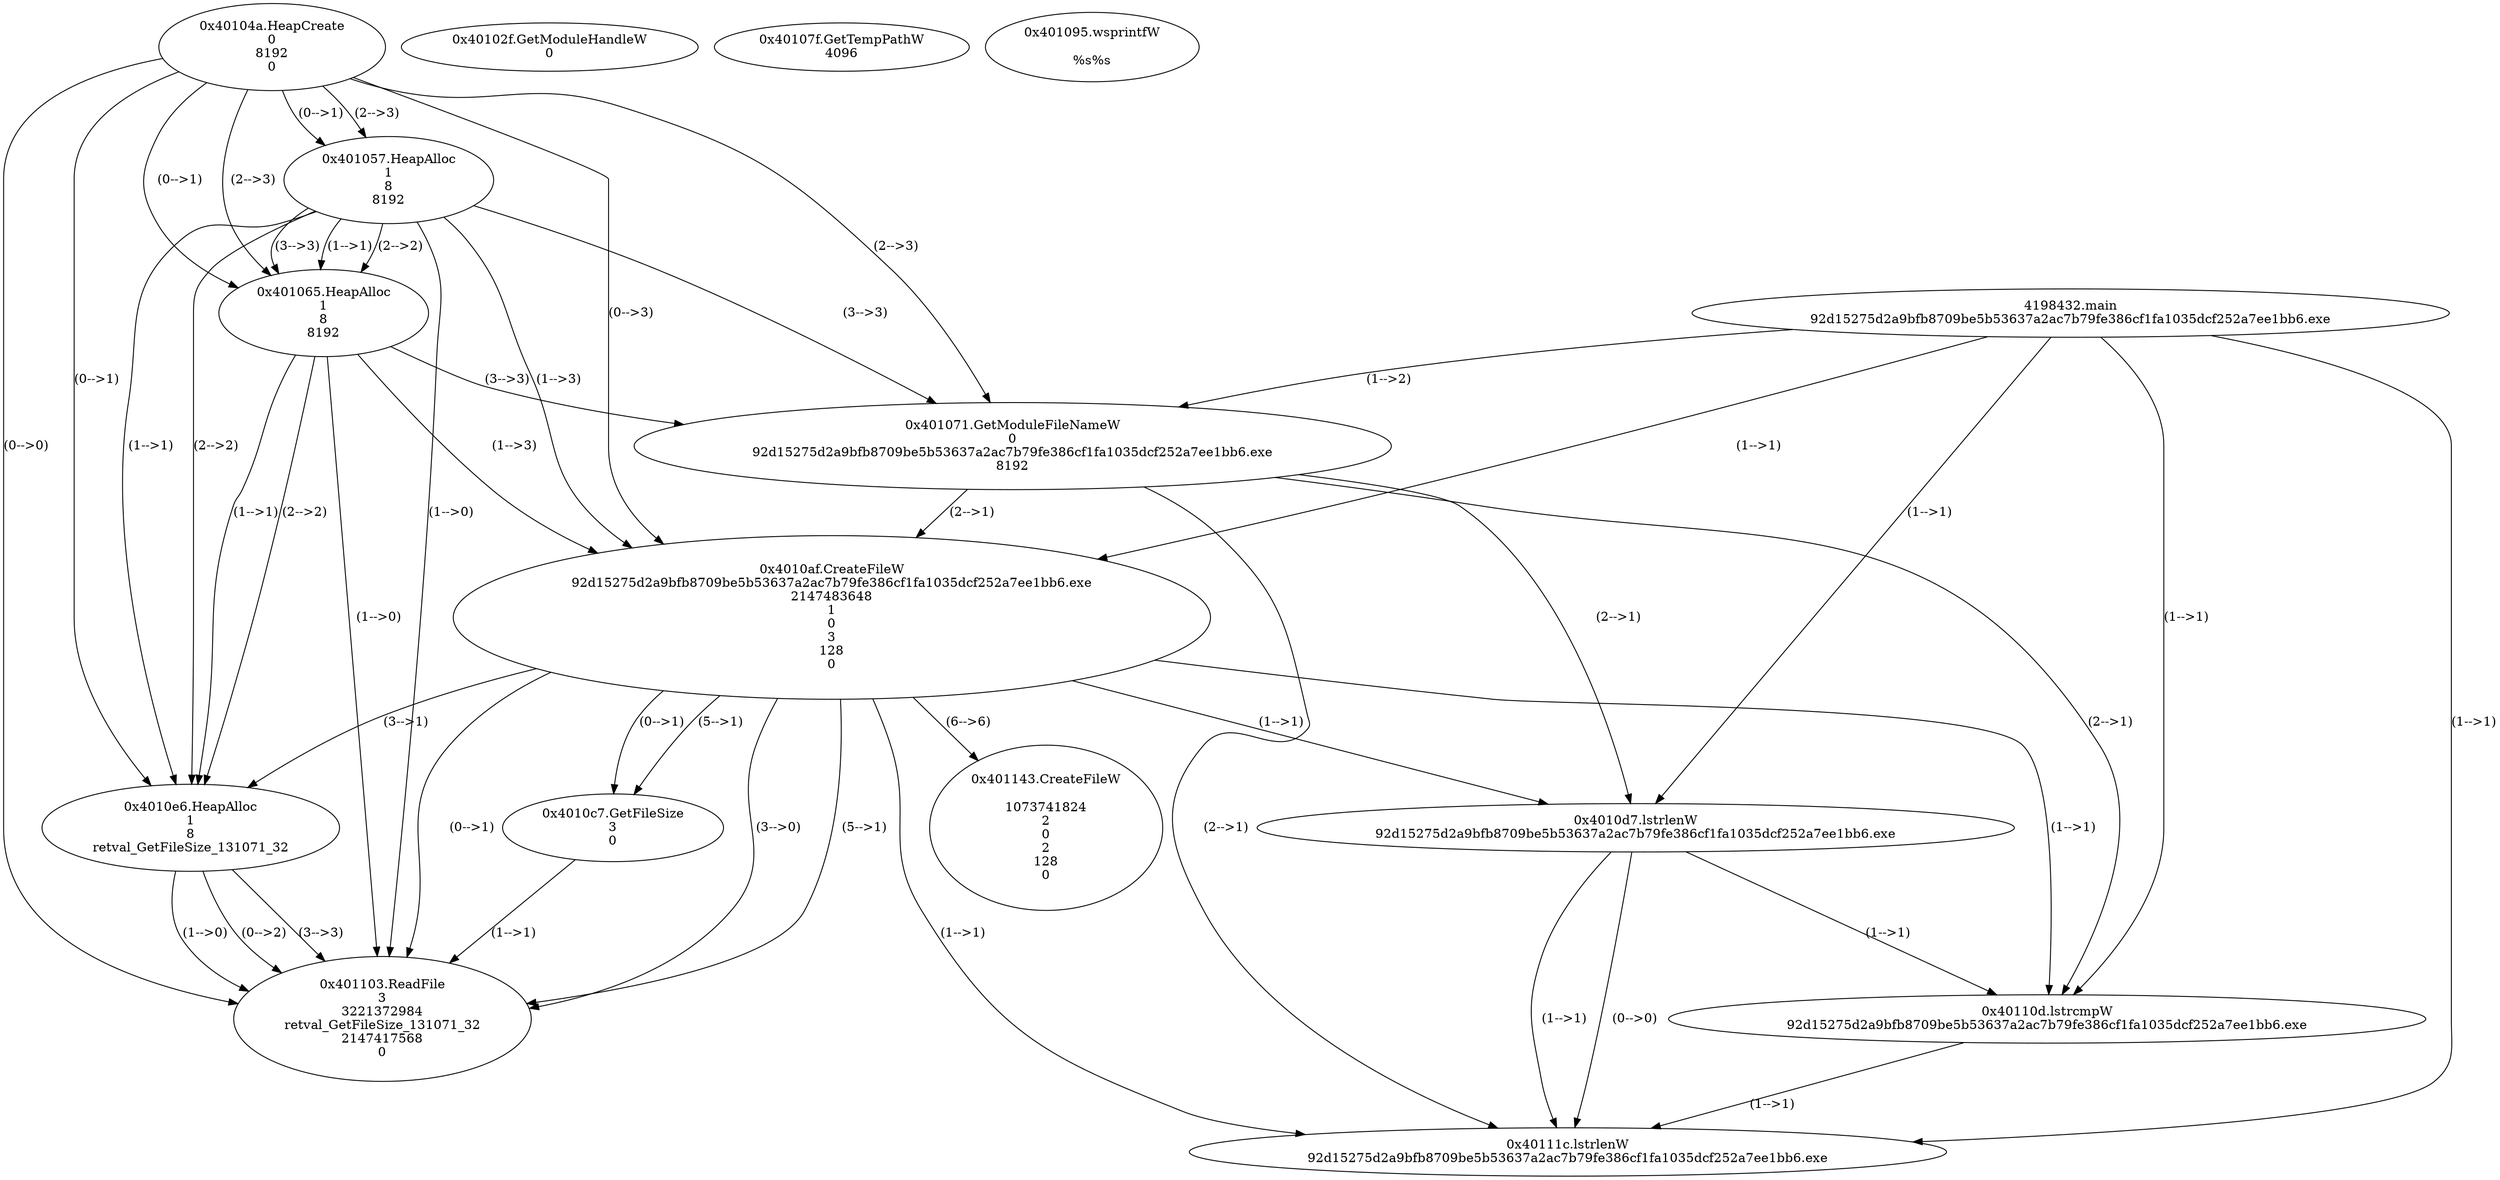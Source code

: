 // Global SCDG with merge call
digraph {
	0 [label="4198432.main
92d15275d2a9bfb8709be5b53637a2ac7b79fe386cf1fa1035dcf252a7ee1bb6.exe"]
	1 [label="0x40102f.GetModuleHandleW
0"]
	2 [label="0x40104a.HeapCreate
0
8192
0"]
	3 [label="0x401057.HeapAlloc
1
8
8192"]
	2 -> 3 [label="(0-->1)"]
	2 -> 3 [label="(2-->3)"]
	4 [label="0x401065.HeapAlloc
1
8
8192"]
	2 -> 4 [label="(0-->1)"]
	3 -> 4 [label="(1-->1)"]
	3 -> 4 [label="(2-->2)"]
	2 -> 4 [label="(2-->3)"]
	3 -> 4 [label="(3-->3)"]
	5 [label="0x401071.GetModuleFileNameW
0
92d15275d2a9bfb8709be5b53637a2ac7b79fe386cf1fa1035dcf252a7ee1bb6.exe
8192"]
	0 -> 5 [label="(1-->2)"]
	2 -> 5 [label="(2-->3)"]
	3 -> 5 [label="(3-->3)"]
	4 -> 5 [label="(3-->3)"]
	6 [label="0x40107f.GetTempPathW
4096
"]
	7 [label="0x401095.wsprintfW

%s%s"]
	8 [label="0x4010af.CreateFileW
92d15275d2a9bfb8709be5b53637a2ac7b79fe386cf1fa1035dcf252a7ee1bb6.exe
2147483648
1
0
3
128
0"]
	0 -> 8 [label="(1-->1)"]
	5 -> 8 [label="(2-->1)"]
	2 -> 8 [label="(0-->3)"]
	3 -> 8 [label="(1-->3)"]
	4 -> 8 [label="(1-->3)"]
	9 [label="0x4010c7.GetFileSize
3
0"]
	8 -> 9 [label="(5-->1)"]
	8 -> 9 [label="(0-->1)"]
	10 [label="0x4010d7.lstrlenW
92d15275d2a9bfb8709be5b53637a2ac7b79fe386cf1fa1035dcf252a7ee1bb6.exe"]
	0 -> 10 [label="(1-->1)"]
	5 -> 10 [label="(2-->1)"]
	8 -> 10 [label="(1-->1)"]
	11 [label="0x4010e6.HeapAlloc
1
8
retval_GetFileSize_131071_32"]
	2 -> 11 [label="(0-->1)"]
	3 -> 11 [label="(1-->1)"]
	4 -> 11 [label="(1-->1)"]
	8 -> 11 [label="(3-->1)"]
	3 -> 11 [label="(2-->2)"]
	4 -> 11 [label="(2-->2)"]
	12 [label="0x401103.ReadFile
3
3221372984
retval_GetFileSize_131071_32
2147417568
0"]
	8 -> 12 [label="(5-->1)"]
	8 -> 12 [label="(0-->1)"]
	9 -> 12 [label="(1-->1)"]
	11 -> 12 [label="(0-->2)"]
	11 -> 12 [label="(3-->3)"]
	2 -> 12 [label="(0-->0)"]
	3 -> 12 [label="(1-->0)"]
	4 -> 12 [label="(1-->0)"]
	8 -> 12 [label="(3-->0)"]
	11 -> 12 [label="(1-->0)"]
	13 [label="0x40110d.lstrcmpW
92d15275d2a9bfb8709be5b53637a2ac7b79fe386cf1fa1035dcf252a7ee1bb6.exe
"]
	0 -> 13 [label="(1-->1)"]
	5 -> 13 [label="(2-->1)"]
	8 -> 13 [label="(1-->1)"]
	10 -> 13 [label="(1-->1)"]
	14 [label="0x40111c.lstrlenW
92d15275d2a9bfb8709be5b53637a2ac7b79fe386cf1fa1035dcf252a7ee1bb6.exe"]
	0 -> 14 [label="(1-->1)"]
	5 -> 14 [label="(2-->1)"]
	8 -> 14 [label="(1-->1)"]
	10 -> 14 [label="(1-->1)"]
	13 -> 14 [label="(1-->1)"]
	10 -> 14 [label="(0-->0)"]
	15 [label="0x401143.CreateFileW

1073741824
2
0
2
128
0"]
	8 -> 15 [label="(6-->6)"]
}
